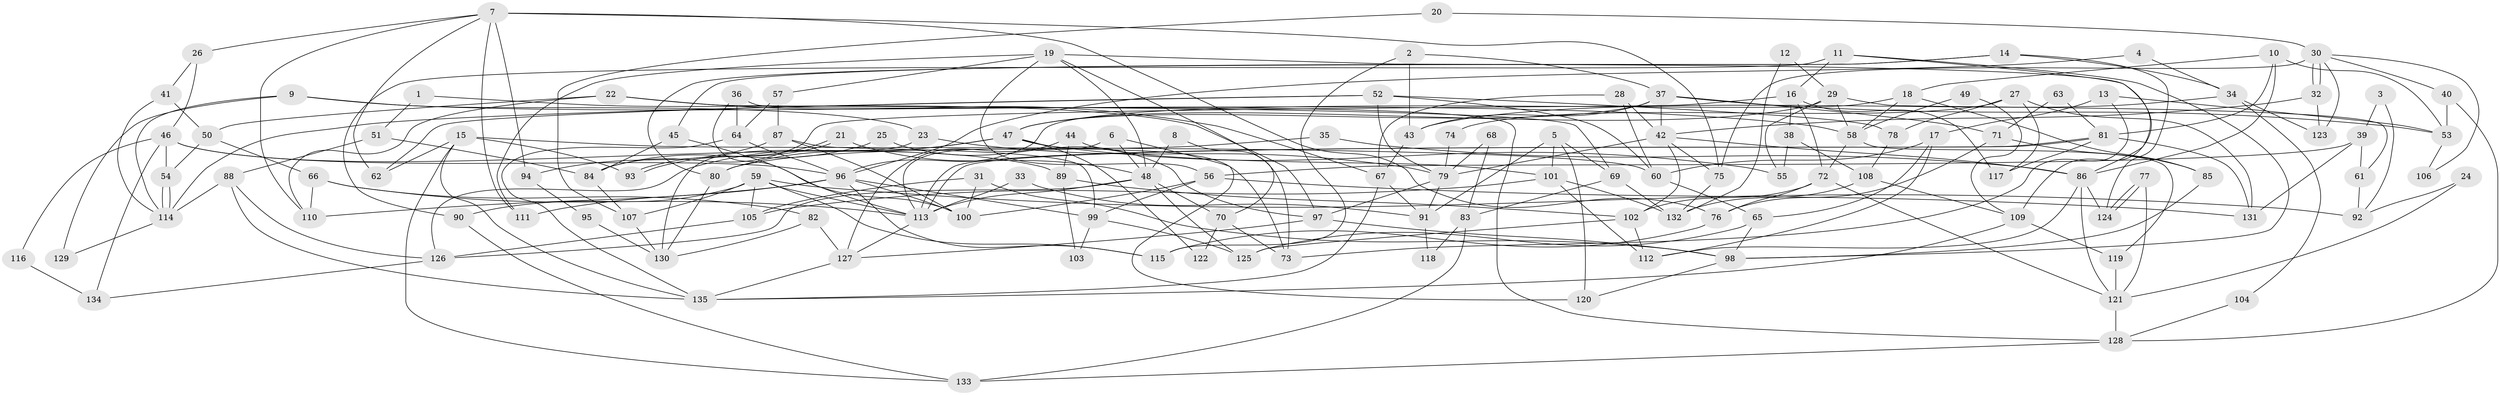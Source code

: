 // coarse degree distribution, {11: 0.036585365853658534, 3: 0.17073170731707318, 8: 0.07317073170731707, 17: 0.012195121951219513, 2: 0.2073170731707317, 10: 0.012195121951219513, 5: 0.12195121951219512, 4: 0.1951219512195122, 6: 0.0975609756097561, 9: 0.024390243902439025, 7: 0.04878048780487805}
// Generated by graph-tools (version 1.1) at 2025/51/03/04/25 22:51:04]
// undirected, 135 vertices, 270 edges
graph export_dot {
  node [color=gray90,style=filled];
  1;
  2;
  3;
  4;
  5;
  6;
  7;
  8;
  9;
  10;
  11;
  12;
  13;
  14;
  15;
  16;
  17;
  18;
  19;
  20;
  21;
  22;
  23;
  24;
  25;
  26;
  27;
  28;
  29;
  30;
  31;
  32;
  33;
  34;
  35;
  36;
  37;
  38;
  39;
  40;
  41;
  42;
  43;
  44;
  45;
  46;
  47;
  48;
  49;
  50;
  51;
  52;
  53;
  54;
  55;
  56;
  57;
  58;
  59;
  60;
  61;
  62;
  63;
  64;
  65;
  66;
  67;
  68;
  69;
  70;
  71;
  72;
  73;
  74;
  75;
  76;
  77;
  78;
  79;
  80;
  81;
  82;
  83;
  84;
  85;
  86;
  87;
  88;
  89;
  90;
  91;
  92;
  93;
  94;
  95;
  96;
  97;
  98;
  99;
  100;
  101;
  102;
  103;
  104;
  105;
  106;
  107;
  108;
  109;
  110;
  111;
  112;
  113;
  114;
  115;
  116;
  117;
  118;
  119;
  120;
  121;
  122;
  123;
  124;
  125;
  126;
  127;
  128;
  129;
  130;
  131;
  132;
  133;
  134;
  135;
  1 -- 97;
  1 -- 51;
  2 -- 115;
  2 -- 43;
  2 -- 37;
  3 -- 92;
  3 -- 39;
  4 -- 34;
  4 -- 96;
  5 -- 120;
  5 -- 91;
  5 -- 69;
  5 -- 101;
  6 -- 113;
  6 -- 48;
  6 -- 120;
  7 -- 110;
  7 -- 75;
  7 -- 26;
  7 -- 62;
  7 -- 76;
  7 -- 94;
  7 -- 111;
  8 -- 73;
  8 -- 48;
  9 -- 58;
  9 -- 114;
  9 -- 23;
  9 -- 129;
  10 -- 53;
  10 -- 18;
  10 -- 81;
  10 -- 86;
  11 -- 109;
  11 -- 98;
  11 -- 16;
  11 -- 90;
  12 -- 132;
  12 -- 29;
  13 -- 53;
  13 -- 73;
  13 -- 17;
  14 -- 124;
  14 -- 45;
  14 -- 34;
  14 -- 80;
  15 -- 60;
  15 -- 135;
  15 -- 62;
  15 -- 93;
  15 -- 133;
  16 -- 72;
  16 -- 38;
  16 -- 84;
  16 -- 117;
  17 -- 112;
  17 -- 60;
  17 -- 65;
  18 -- 96;
  18 -- 58;
  18 -- 85;
  19 -- 86;
  19 -- 111;
  19 -- 48;
  19 -- 56;
  19 -- 57;
  19 -- 70;
  20 -- 107;
  20 -- 30;
  21 -- 93;
  21 -- 93;
  21 -- 48;
  22 -- 69;
  22 -- 50;
  22 -- 67;
  22 -- 110;
  23 -- 79;
  23 -- 130;
  24 -- 121;
  24 -- 92;
  25 -- 84;
  25 -- 97;
  26 -- 46;
  26 -- 41;
  27 -- 131;
  27 -- 117;
  27 -- 74;
  27 -- 78;
  28 -- 60;
  28 -- 67;
  28 -- 42;
  29 -- 55;
  29 -- 47;
  29 -- 58;
  29 -- 61;
  30 -- 123;
  30 -- 32;
  30 -- 32;
  30 -- 40;
  30 -- 75;
  30 -- 106;
  31 -- 100;
  31 -- 98;
  31 -- 105;
  32 -- 42;
  32 -- 123;
  33 -- 113;
  33 -- 91;
  34 -- 43;
  34 -- 104;
  34 -- 123;
  35 -- 86;
  35 -- 80;
  36 -- 64;
  36 -- 128;
  36 -- 113;
  37 -- 47;
  37 -- 42;
  37 -- 43;
  37 -- 53;
  37 -- 71;
  38 -- 108;
  38 -- 55;
  39 -- 56;
  39 -- 131;
  39 -- 61;
  40 -- 128;
  40 -- 53;
  41 -- 114;
  41 -- 50;
  42 -- 75;
  42 -- 79;
  42 -- 86;
  42 -- 102;
  43 -- 67;
  44 -- 127;
  44 -- 101;
  44 -- 89;
  45 -- 100;
  45 -- 84;
  46 -- 89;
  46 -- 54;
  46 -- 96;
  46 -- 116;
  46 -- 134;
  47 -- 80;
  47 -- 126;
  47 -- 55;
  47 -- 73;
  47 -- 122;
  48 -- 113;
  48 -- 70;
  48 -- 125;
  48 -- 126;
  49 -- 58;
  49 -- 109;
  50 -- 66;
  50 -- 54;
  51 -- 84;
  51 -- 88;
  52 -- 60;
  52 -- 62;
  52 -- 78;
  52 -- 79;
  52 -- 114;
  53 -- 106;
  54 -- 114;
  54 -- 114;
  56 -- 100;
  56 -- 99;
  56 -- 131;
  57 -- 64;
  57 -- 87;
  58 -- 72;
  58 -- 119;
  59 -- 115;
  59 -- 113;
  59 -- 90;
  59 -- 92;
  59 -- 105;
  59 -- 107;
  60 -- 65;
  61 -- 92;
  63 -- 81;
  63 -- 71;
  64 -- 135;
  64 -- 96;
  65 -- 125;
  65 -- 98;
  66 -- 113;
  66 -- 110;
  66 -- 82;
  67 -- 135;
  67 -- 91;
  68 -- 83;
  68 -- 79;
  69 -- 132;
  69 -- 83;
  70 -- 73;
  70 -- 122;
  71 -- 76;
  71 -- 85;
  72 -- 102;
  72 -- 121;
  72 -- 76;
  74 -- 79;
  75 -- 132;
  76 -- 115;
  77 -- 124;
  77 -- 124;
  77 -- 121;
  78 -- 108;
  79 -- 91;
  79 -- 97;
  80 -- 130;
  81 -- 113;
  81 -- 113;
  81 -- 117;
  81 -- 131;
  82 -- 127;
  82 -- 130;
  83 -- 133;
  83 -- 118;
  84 -- 107;
  85 -- 98;
  86 -- 112;
  86 -- 121;
  86 -- 124;
  87 -- 99;
  87 -- 94;
  87 -- 100;
  88 -- 126;
  88 -- 114;
  88 -- 135;
  89 -- 102;
  89 -- 103;
  90 -- 133;
  91 -- 118;
  94 -- 95;
  95 -- 130;
  96 -- 99;
  96 -- 100;
  96 -- 110;
  96 -- 111;
  96 -- 115;
  97 -- 98;
  97 -- 127;
  98 -- 120;
  99 -- 125;
  99 -- 103;
  101 -- 105;
  101 -- 112;
  101 -- 132;
  102 -- 112;
  102 -- 125;
  104 -- 128;
  105 -- 126;
  107 -- 130;
  108 -- 132;
  108 -- 109;
  109 -- 135;
  109 -- 119;
  113 -- 127;
  114 -- 129;
  116 -- 134;
  119 -- 121;
  121 -- 128;
  126 -- 134;
  127 -- 135;
  128 -- 133;
}
